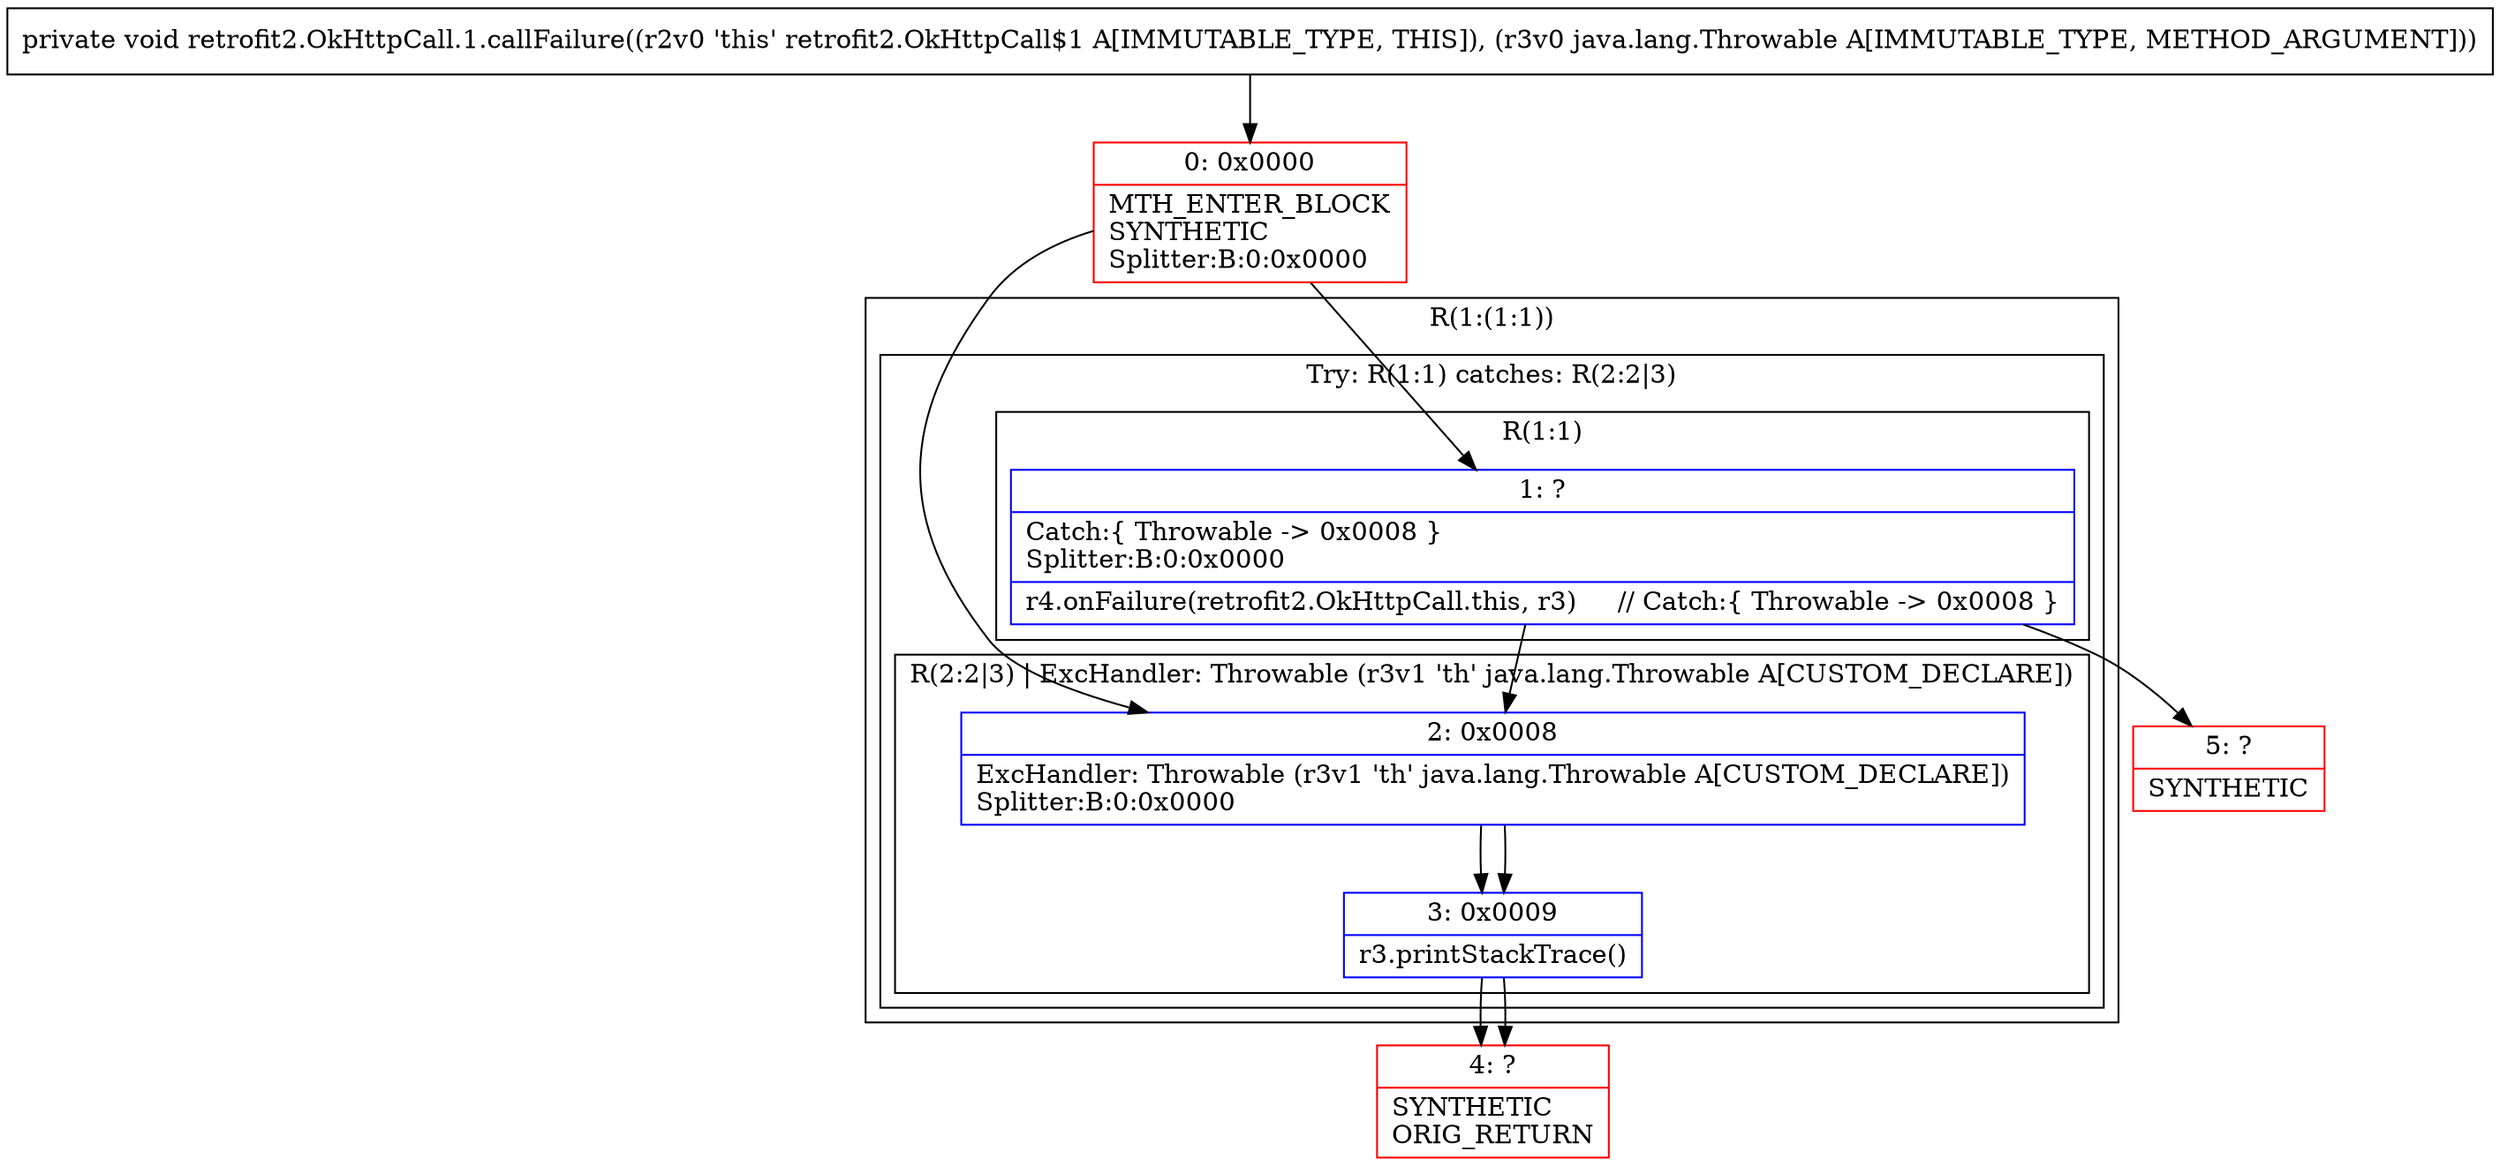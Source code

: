 digraph "CFG forretrofit2.OkHttpCall.1.callFailure(Ljava\/lang\/Throwable;)V" {
subgraph cluster_Region_1589096201 {
label = "R(1:(1:1))";
node [shape=record,color=blue];
subgraph cluster_TryCatchRegion_1861411711 {
label = "Try: R(1:1) catches: R(2:2|3)";
node [shape=record,color=blue];
subgraph cluster_Region_1336851668 {
label = "R(1:1)";
node [shape=record,color=blue];
Node_1 [shape=record,label="{1\:\ ?|Catch:\{ Throwable \-\> 0x0008 \}\lSplitter:B:0:0x0000\l|r4.onFailure(retrofit2.OkHttpCall.this, r3)     \/\/ Catch:\{ Throwable \-\> 0x0008 \}\l}"];
}
subgraph cluster_Region_1313549017 {
label = "R(2:2|3) | ExcHandler: Throwable (r3v1 'th' java.lang.Throwable A[CUSTOM_DECLARE])\l";
node [shape=record,color=blue];
Node_2 [shape=record,label="{2\:\ 0x0008|ExcHandler: Throwable (r3v1 'th' java.lang.Throwable A[CUSTOM_DECLARE])\lSplitter:B:0:0x0000\l}"];
Node_3 [shape=record,label="{3\:\ 0x0009|r3.printStackTrace()\l}"];
}
}
}
subgraph cluster_Region_1313549017 {
label = "R(2:2|3) | ExcHandler: Throwable (r3v1 'th' java.lang.Throwable A[CUSTOM_DECLARE])\l";
node [shape=record,color=blue];
Node_2 [shape=record,label="{2\:\ 0x0008|ExcHandler: Throwable (r3v1 'th' java.lang.Throwable A[CUSTOM_DECLARE])\lSplitter:B:0:0x0000\l}"];
Node_3 [shape=record,label="{3\:\ 0x0009|r3.printStackTrace()\l}"];
}
Node_0 [shape=record,color=red,label="{0\:\ 0x0000|MTH_ENTER_BLOCK\lSYNTHETIC\lSplitter:B:0:0x0000\l}"];
Node_4 [shape=record,color=red,label="{4\:\ ?|SYNTHETIC\lORIG_RETURN\l}"];
Node_5 [shape=record,color=red,label="{5\:\ ?|SYNTHETIC\l}"];
MethodNode[shape=record,label="{private void retrofit2.OkHttpCall.1.callFailure((r2v0 'this' retrofit2.OkHttpCall$1 A[IMMUTABLE_TYPE, THIS]), (r3v0 java.lang.Throwable A[IMMUTABLE_TYPE, METHOD_ARGUMENT])) }"];
MethodNode -> Node_0;
Node_1 -> Node_2;
Node_1 -> Node_5;
Node_2 -> Node_3;
Node_3 -> Node_4;
Node_2 -> Node_3;
Node_3 -> Node_4;
Node_0 -> Node_1;
Node_0 -> Node_2;
}

